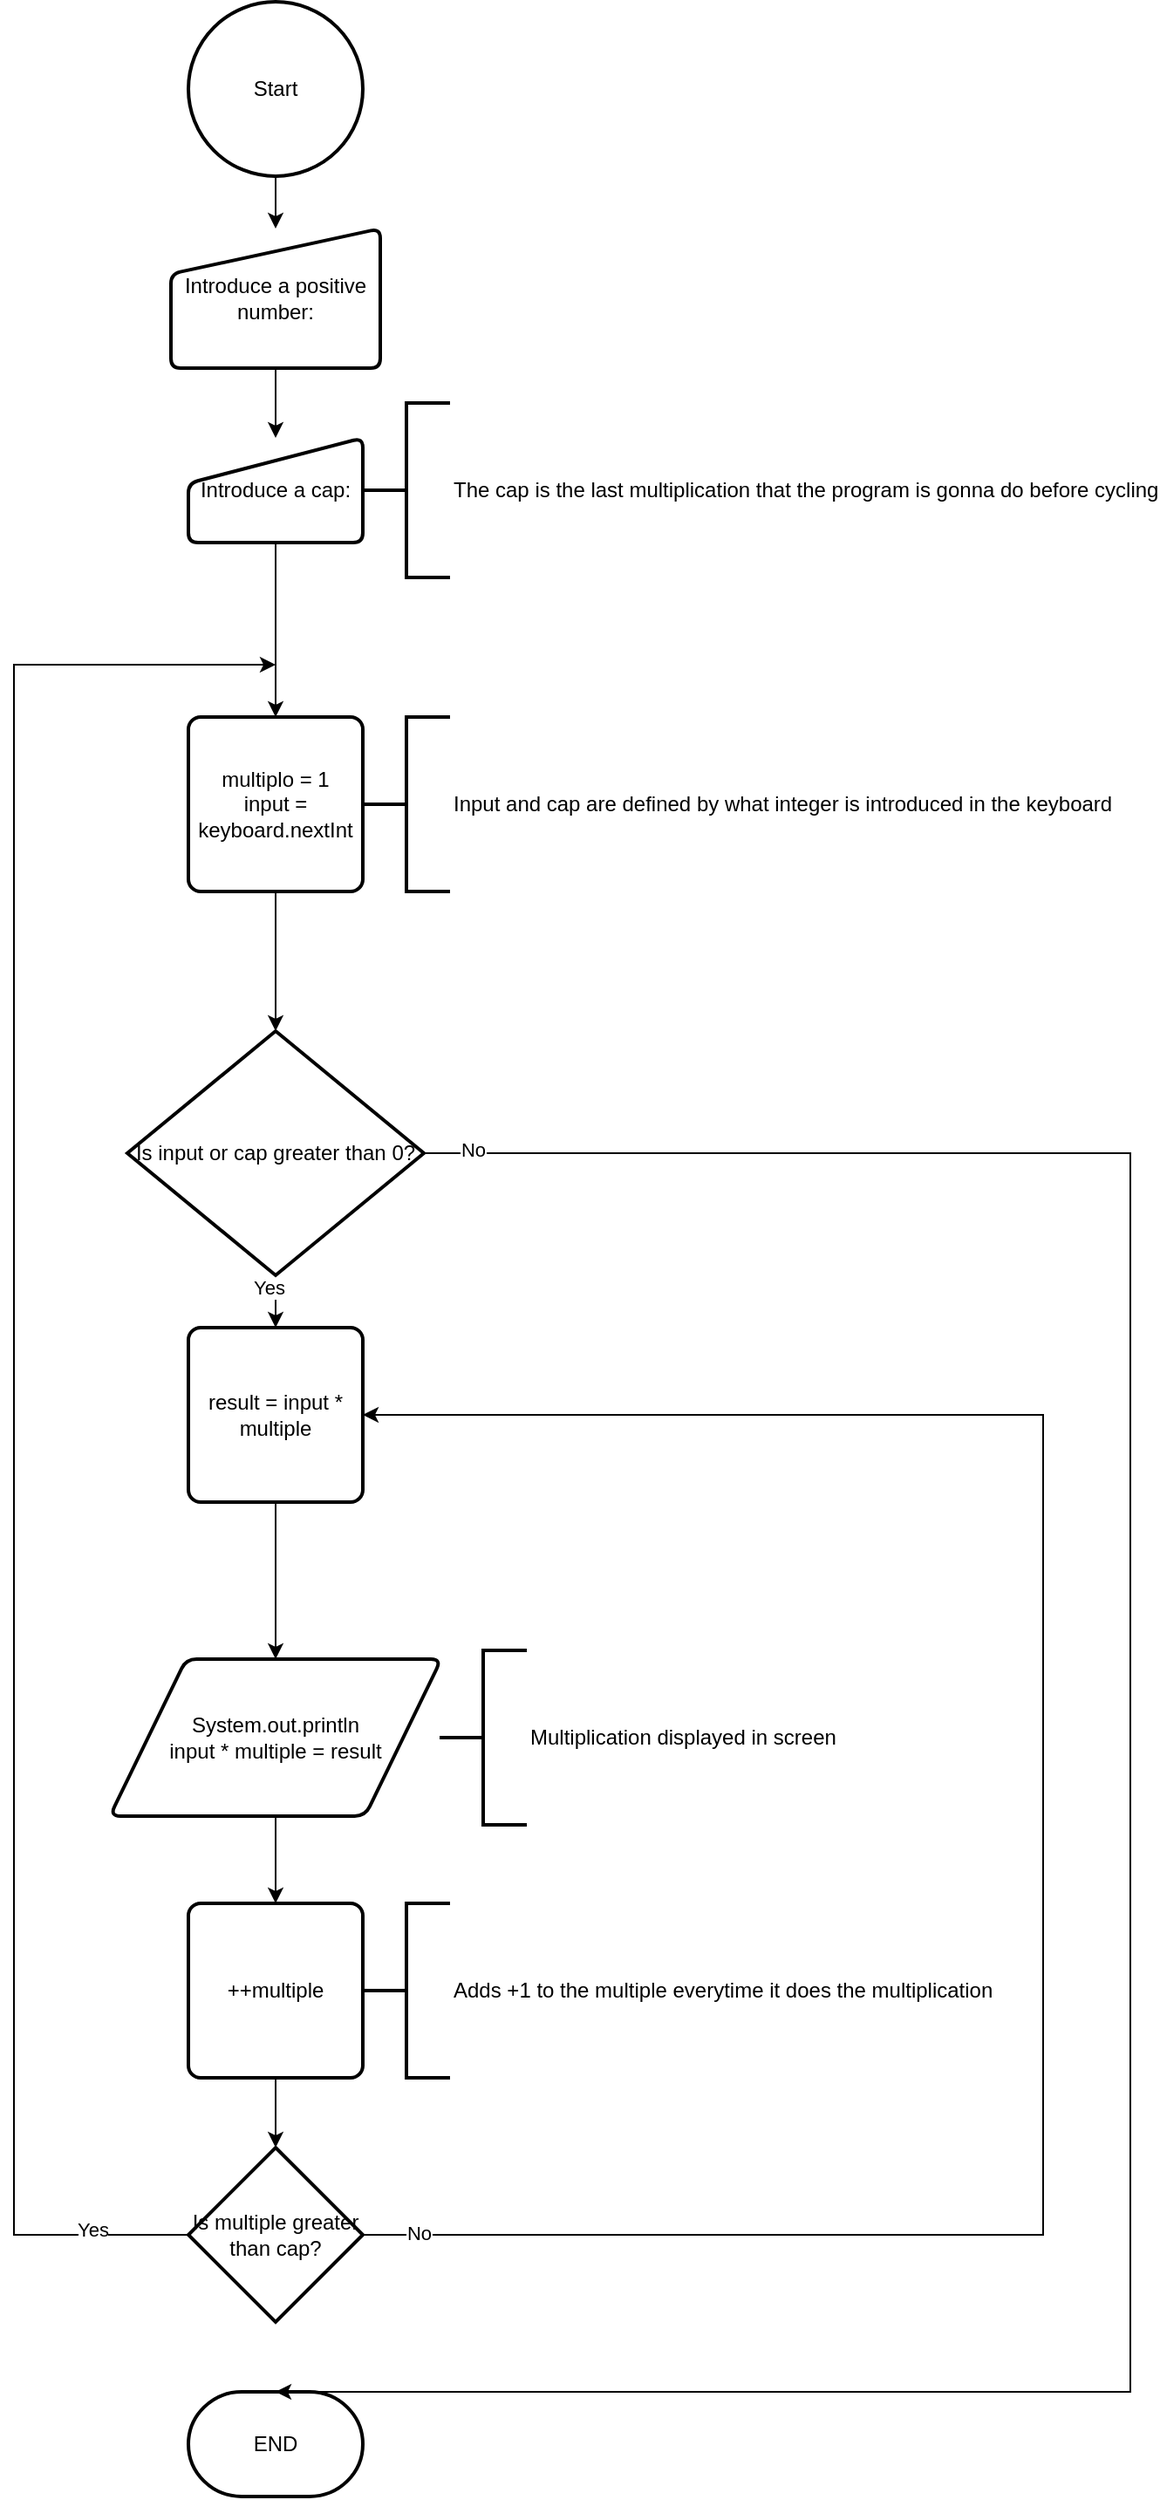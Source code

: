 <mxfile version="24.7.16">
  <diagram id="C5RBs43oDa-KdzZeNtuy" name="Page-1">
    <mxGraphModel dx="1674" dy="1921" grid="1" gridSize="10" guides="1" tooltips="1" connect="1" arrows="1" fold="1" page="1" pageScale="1" pageWidth="827" pageHeight="1169" math="0" shadow="0">
      <root>
        <mxCell id="WIyWlLk6GJQsqaUBKTNV-0" />
        <mxCell id="WIyWlLk6GJQsqaUBKTNV-1" parent="WIyWlLk6GJQsqaUBKTNV-0" />
        <mxCell id="Lj0Z-jmc17e5JYTTC4Os-0" style="edgeStyle=orthogonalEdgeStyle;rounded=0;orthogonalLoop=1;jettySize=auto;html=1;entryX=0.5;entryY=0;entryDx=0;entryDy=0;" edge="1" parent="WIyWlLk6GJQsqaUBKTNV-1" source="Lj0Z-jmc17e5JYTTC4Os-1" target="Lj0Z-jmc17e5JYTTC4Os-3">
          <mxGeometry relative="1" as="geometry" />
        </mxCell>
        <mxCell id="Lj0Z-jmc17e5JYTTC4Os-1" value="Start" style="strokeWidth=2;html=1;shape=mxgraph.flowchart.start_2;whiteSpace=wrap;" vertex="1" parent="WIyWlLk6GJQsqaUBKTNV-1">
          <mxGeometry x="270" y="-100" width="100" height="100" as="geometry" />
        </mxCell>
        <mxCell id="Lj0Z-jmc17e5JYTTC4Os-27" style="edgeStyle=orthogonalEdgeStyle;rounded=0;orthogonalLoop=1;jettySize=auto;html=1;entryX=0.5;entryY=0;entryDx=0;entryDy=0;" edge="1" parent="WIyWlLk6GJQsqaUBKTNV-1" source="Lj0Z-jmc17e5JYTTC4Os-3" target="Lj0Z-jmc17e5JYTTC4Os-26">
          <mxGeometry relative="1" as="geometry" />
        </mxCell>
        <mxCell id="Lj0Z-jmc17e5JYTTC4Os-3" value="Introduce a positive number:" style="html=1;strokeWidth=2;shape=manualInput;whiteSpace=wrap;rounded=1;size=26;arcSize=11;" vertex="1" parent="WIyWlLk6GJQsqaUBKTNV-1">
          <mxGeometry x="260" y="30" width="120" height="80" as="geometry" />
        </mxCell>
        <mxCell id="Lj0Z-jmc17e5JYTTC4Os-4" style="edgeStyle=orthogonalEdgeStyle;rounded=0;orthogonalLoop=1;jettySize=auto;html=1;entryX=0.5;entryY=0;entryDx=0;entryDy=0;" edge="1" parent="WIyWlLk6GJQsqaUBKTNV-1" source="Lj0Z-jmc17e5JYTTC4Os-6" target="Lj0Z-jmc17e5JYTTC4Os-8">
          <mxGeometry relative="1" as="geometry" />
        </mxCell>
        <mxCell id="Lj0Z-jmc17e5JYTTC4Os-5" value="Yes" style="edgeLabel;html=1;align=center;verticalAlign=middle;resizable=0;points=[];" vertex="1" connectable="0" parent="Lj0Z-jmc17e5JYTTC4Os-4">
          <mxGeometry x="-0.72" y="-4" relative="1" as="geometry">
            <mxPoint as="offset" />
          </mxGeometry>
        </mxCell>
        <mxCell id="Lj0Z-jmc17e5JYTTC4Os-6" value="Is input or cap greater than 0?" style="strokeWidth=2;html=1;shape=mxgraph.flowchart.decision;whiteSpace=wrap;" vertex="1" parent="WIyWlLk6GJQsqaUBKTNV-1">
          <mxGeometry x="235" y="490" width="170" height="140" as="geometry" />
        </mxCell>
        <mxCell id="Lj0Z-jmc17e5JYTTC4Os-7" style="edgeStyle=orthogonalEdgeStyle;rounded=0;orthogonalLoop=1;jettySize=auto;html=1;entryX=0.5;entryY=0;entryDx=0;entryDy=0;" edge="1" parent="WIyWlLk6GJQsqaUBKTNV-1" source="Lj0Z-jmc17e5JYTTC4Os-8" target="Lj0Z-jmc17e5JYTTC4Os-13">
          <mxGeometry relative="1" as="geometry" />
        </mxCell>
        <mxCell id="Lj0Z-jmc17e5JYTTC4Os-8" value="result = input * multiple" style="rounded=1;whiteSpace=wrap;html=1;absoluteArcSize=1;arcSize=14;strokeWidth=2;" vertex="1" parent="WIyWlLk6GJQsqaUBKTNV-1">
          <mxGeometry x="270" y="660" width="100" height="100" as="geometry" />
        </mxCell>
        <mxCell id="Lj0Z-jmc17e5JYTTC4Os-9" value="multiplo = 1&lt;div&gt;input = keyboard.nextInt&lt;/div&gt;" style="rounded=1;whiteSpace=wrap;html=1;absoluteArcSize=1;arcSize=14;strokeWidth=2;" vertex="1" parent="WIyWlLk6GJQsqaUBKTNV-1">
          <mxGeometry x="270" y="310" width="100" height="100" as="geometry" />
        </mxCell>
        <mxCell id="Lj0Z-jmc17e5JYTTC4Os-10" value="Input and cap are defined by what integer is introduced in the keyboard" style="strokeWidth=2;html=1;shape=mxgraph.flowchart.annotation_2;align=left;labelPosition=right;pointerEvents=1;" vertex="1" parent="WIyWlLk6GJQsqaUBKTNV-1">
          <mxGeometry x="370" y="310" width="50" height="100" as="geometry" />
        </mxCell>
        <mxCell id="Lj0Z-jmc17e5JYTTC4Os-11" style="edgeStyle=orthogonalEdgeStyle;rounded=0;orthogonalLoop=1;jettySize=auto;html=1;entryX=0.5;entryY=0;entryDx=0;entryDy=0;entryPerimeter=0;" edge="1" parent="WIyWlLk6GJQsqaUBKTNV-1" source="Lj0Z-jmc17e5JYTTC4Os-9" target="Lj0Z-jmc17e5JYTTC4Os-6">
          <mxGeometry relative="1" as="geometry" />
        </mxCell>
        <mxCell id="Lj0Z-jmc17e5JYTTC4Os-12" style="edgeStyle=orthogonalEdgeStyle;rounded=0;orthogonalLoop=1;jettySize=auto;html=1;entryX=0.5;entryY=0;entryDx=0;entryDy=0;" edge="1" parent="WIyWlLk6GJQsqaUBKTNV-1" source="Lj0Z-jmc17e5JYTTC4Os-13" target="Lj0Z-jmc17e5JYTTC4Os-20">
          <mxGeometry relative="1" as="geometry" />
        </mxCell>
        <mxCell id="Lj0Z-jmc17e5JYTTC4Os-13" value="System.out.println&lt;div&gt;input * multiple = result&lt;/div&gt;" style="shape=parallelogram;html=1;strokeWidth=2;perimeter=parallelogramPerimeter;whiteSpace=wrap;rounded=1;arcSize=12;size=0.23;" vertex="1" parent="WIyWlLk6GJQsqaUBKTNV-1">
          <mxGeometry x="225" y="850" width="190" height="90" as="geometry" />
        </mxCell>
        <mxCell id="Lj0Z-jmc17e5JYTTC4Os-14" value="Multiplication displayed in screen" style="strokeWidth=2;html=1;shape=mxgraph.flowchart.annotation_2;align=left;labelPosition=right;pointerEvents=1;" vertex="1" parent="WIyWlLk6GJQsqaUBKTNV-1">
          <mxGeometry x="414" y="845" width="50" height="100" as="geometry" />
        </mxCell>
        <mxCell id="Lj0Z-jmc17e5JYTTC4Os-15" style="edgeStyle=orthogonalEdgeStyle;rounded=0;orthogonalLoop=1;jettySize=auto;html=1;" edge="1" parent="WIyWlLk6GJQsqaUBKTNV-1" source="Lj0Z-jmc17e5JYTTC4Os-19">
          <mxGeometry relative="1" as="geometry">
            <mxPoint x="320" y="280" as="targetPoint" />
            <Array as="points">
              <mxPoint x="170" y="1180" />
              <mxPoint x="170" y="280" />
            </Array>
          </mxGeometry>
        </mxCell>
        <mxCell id="Lj0Z-jmc17e5JYTTC4Os-16" value="Yes" style="edgeLabel;html=1;align=center;verticalAlign=middle;resizable=0;points=[];" vertex="1" connectable="0" parent="Lj0Z-jmc17e5JYTTC4Os-15">
          <mxGeometry x="-0.904" y="-3" relative="1" as="geometry">
            <mxPoint as="offset" />
          </mxGeometry>
        </mxCell>
        <mxCell id="Lj0Z-jmc17e5JYTTC4Os-17" style="edgeStyle=orthogonalEdgeStyle;rounded=0;orthogonalLoop=1;jettySize=auto;html=1;entryX=1;entryY=0.5;entryDx=0;entryDy=0;" edge="1" parent="WIyWlLk6GJQsqaUBKTNV-1" source="Lj0Z-jmc17e5JYTTC4Os-19" target="Lj0Z-jmc17e5JYTTC4Os-8">
          <mxGeometry relative="1" as="geometry">
            <Array as="points">
              <mxPoint x="760" y="1180" />
              <mxPoint x="760" y="710" />
            </Array>
          </mxGeometry>
        </mxCell>
        <mxCell id="Lj0Z-jmc17e5JYTTC4Os-18" value="No" style="edgeLabel;html=1;align=center;verticalAlign=middle;resizable=0;points=[];" vertex="1" connectable="0" parent="Lj0Z-jmc17e5JYTTC4Os-17">
          <mxGeometry x="-0.95" y="1" relative="1" as="geometry">
            <mxPoint as="offset" />
          </mxGeometry>
        </mxCell>
        <mxCell id="Lj0Z-jmc17e5JYTTC4Os-19" value="Is multiple greater than cap?" style="strokeWidth=2;html=1;shape=mxgraph.flowchart.decision;whiteSpace=wrap;" vertex="1" parent="WIyWlLk6GJQsqaUBKTNV-1">
          <mxGeometry x="270" y="1130" width="100" height="100" as="geometry" />
        </mxCell>
        <mxCell id="Lj0Z-jmc17e5JYTTC4Os-20" value="++multiple" style="rounded=1;whiteSpace=wrap;html=1;absoluteArcSize=1;arcSize=14;strokeWidth=2;" vertex="1" parent="WIyWlLk6GJQsqaUBKTNV-1">
          <mxGeometry x="270" y="990" width="100" height="100" as="geometry" />
        </mxCell>
        <mxCell id="Lj0Z-jmc17e5JYTTC4Os-21" value="Adds +1 to the multiple everytime it does the multiplication" style="strokeWidth=2;html=1;shape=mxgraph.flowchart.annotation_2;align=left;labelPosition=right;pointerEvents=1;" vertex="1" parent="WIyWlLk6GJQsqaUBKTNV-1">
          <mxGeometry x="370" y="990" width="50" height="100" as="geometry" />
        </mxCell>
        <mxCell id="Lj0Z-jmc17e5JYTTC4Os-22" style="edgeStyle=orthogonalEdgeStyle;rounded=0;orthogonalLoop=1;jettySize=auto;html=1;entryX=0.5;entryY=0;entryDx=0;entryDy=0;entryPerimeter=0;" edge="1" parent="WIyWlLk6GJQsqaUBKTNV-1" source="Lj0Z-jmc17e5JYTTC4Os-20" target="Lj0Z-jmc17e5JYTTC4Os-19">
          <mxGeometry relative="1" as="geometry" />
        </mxCell>
        <mxCell id="Lj0Z-jmc17e5JYTTC4Os-23" value="END" style="strokeWidth=2;html=1;shape=mxgraph.flowchart.terminator;whiteSpace=wrap;" vertex="1" parent="WIyWlLk6GJQsqaUBKTNV-1">
          <mxGeometry x="270" y="1270" width="100" height="60" as="geometry" />
        </mxCell>
        <mxCell id="Lj0Z-jmc17e5JYTTC4Os-24" style="edgeStyle=orthogonalEdgeStyle;rounded=0;orthogonalLoop=1;jettySize=auto;html=1;entryX=0.5;entryY=0;entryDx=0;entryDy=0;entryPerimeter=0;" edge="1" parent="WIyWlLk6GJQsqaUBKTNV-1" source="Lj0Z-jmc17e5JYTTC4Os-6" target="Lj0Z-jmc17e5JYTTC4Os-23">
          <mxGeometry relative="1" as="geometry">
            <Array as="points">
              <mxPoint x="810" y="560" />
              <mxPoint x="810" y="1270" />
            </Array>
          </mxGeometry>
        </mxCell>
        <mxCell id="Lj0Z-jmc17e5JYTTC4Os-25" value="No" style="edgeLabel;html=1;align=center;verticalAlign=middle;resizable=0;points=[];" vertex="1" connectable="0" parent="Lj0Z-jmc17e5JYTTC4Os-24">
          <mxGeometry x="-0.965" y="2" relative="1" as="geometry">
            <mxPoint as="offset" />
          </mxGeometry>
        </mxCell>
        <mxCell id="Lj0Z-jmc17e5JYTTC4Os-28" style="edgeStyle=orthogonalEdgeStyle;rounded=0;orthogonalLoop=1;jettySize=auto;html=1;" edge="1" parent="WIyWlLk6GJQsqaUBKTNV-1" source="Lj0Z-jmc17e5JYTTC4Os-26" target="Lj0Z-jmc17e5JYTTC4Os-9">
          <mxGeometry relative="1" as="geometry" />
        </mxCell>
        <mxCell id="Lj0Z-jmc17e5JYTTC4Os-26" value="Introduce a cap:" style="html=1;strokeWidth=2;shape=manualInput;whiteSpace=wrap;rounded=1;size=26;arcSize=11;" vertex="1" parent="WIyWlLk6GJQsqaUBKTNV-1">
          <mxGeometry x="270" y="150" width="100" height="60" as="geometry" />
        </mxCell>
        <mxCell id="Lj0Z-jmc17e5JYTTC4Os-29" value="The cap is the last multiplication that the program is gonna do before cycling" style="strokeWidth=2;html=1;shape=mxgraph.flowchart.annotation_2;align=left;labelPosition=right;pointerEvents=1;" vertex="1" parent="WIyWlLk6GJQsqaUBKTNV-1">
          <mxGeometry x="370" y="130" width="50" height="100" as="geometry" />
        </mxCell>
      </root>
    </mxGraphModel>
  </diagram>
</mxfile>
